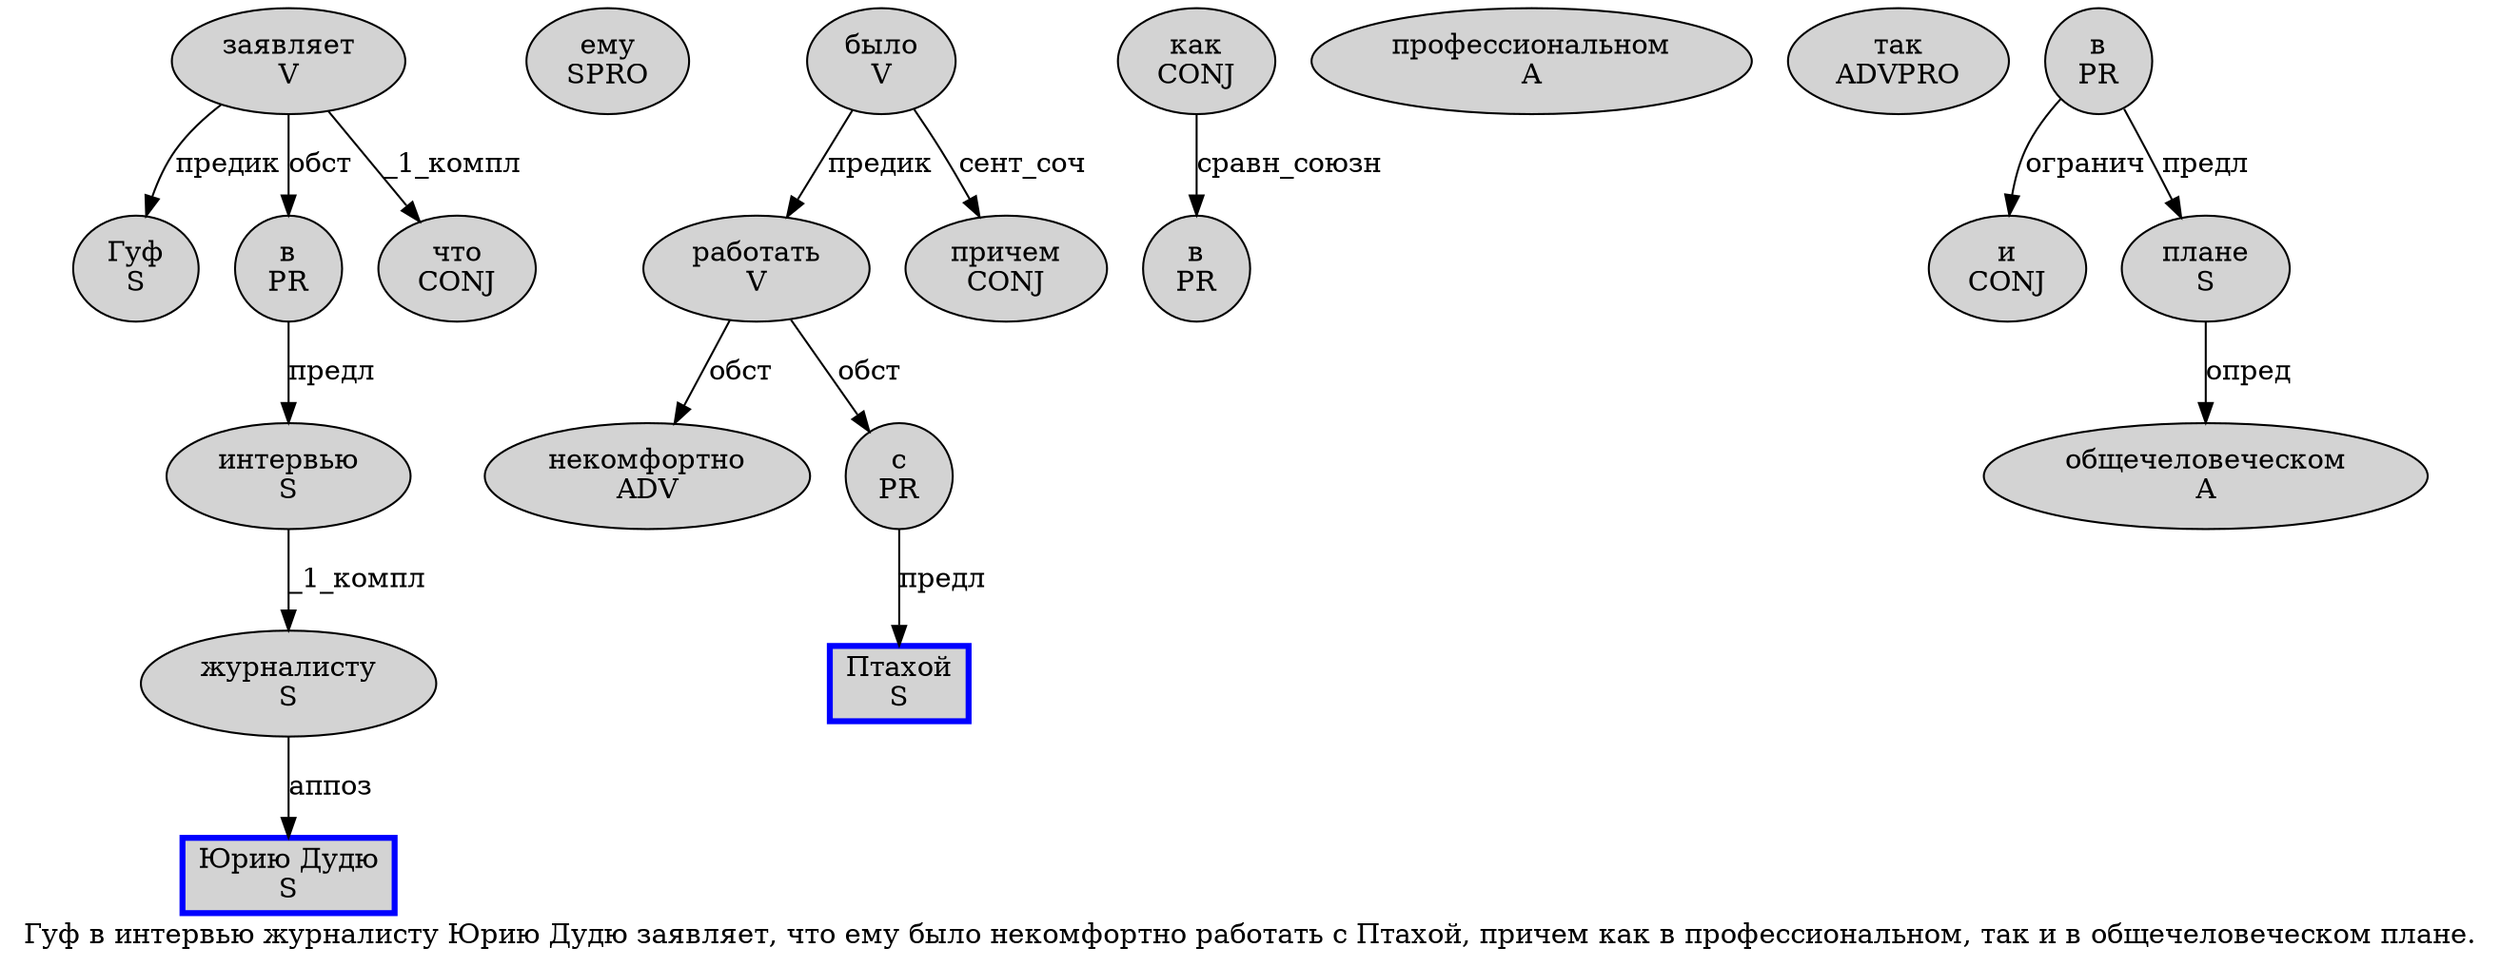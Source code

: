 digraph SENTENCE_341 {
	graph [label="Гуф в интервью журналисту Юрию Дудю заявляет, что ему было некомфортно работать с Птахой, причем как в профессиональном, так и в общечеловеческом плане."]
	node [style=filled]
		0 [label="Гуф
S" color="" fillcolor=lightgray penwidth=1 shape=ellipse]
		1 [label="в
PR" color="" fillcolor=lightgray penwidth=1 shape=ellipse]
		2 [label="интервью
S" color="" fillcolor=lightgray penwidth=1 shape=ellipse]
		3 [label="журналисту
S" color="" fillcolor=lightgray penwidth=1 shape=ellipse]
		4 [label="Юрию Дудю
S" color=blue fillcolor=lightgray penwidth=3 shape=box]
		5 [label="заявляет
V" color="" fillcolor=lightgray penwidth=1 shape=ellipse]
		7 [label="что
CONJ" color="" fillcolor=lightgray penwidth=1 shape=ellipse]
		8 [label="ему
SPRO" color="" fillcolor=lightgray penwidth=1 shape=ellipse]
		9 [label="было
V" color="" fillcolor=lightgray penwidth=1 shape=ellipse]
		10 [label="некомфортно
ADV" color="" fillcolor=lightgray penwidth=1 shape=ellipse]
		11 [label="работать
V" color="" fillcolor=lightgray penwidth=1 shape=ellipse]
		12 [label="с
PR" color="" fillcolor=lightgray penwidth=1 shape=ellipse]
		13 [label="Птахой
S" color=blue fillcolor=lightgray penwidth=3 shape=box]
		15 [label="причем
CONJ" color="" fillcolor=lightgray penwidth=1 shape=ellipse]
		16 [label="как
CONJ" color="" fillcolor=lightgray penwidth=1 shape=ellipse]
		17 [label="в
PR" color="" fillcolor=lightgray penwidth=1 shape=ellipse]
		18 [label="профессиональном
A" color="" fillcolor=lightgray penwidth=1 shape=ellipse]
		20 [label="так
ADVPRO" color="" fillcolor=lightgray penwidth=1 shape=ellipse]
		21 [label="и
CONJ" color="" fillcolor=lightgray penwidth=1 shape=ellipse]
		22 [label="в
PR" color="" fillcolor=lightgray penwidth=1 shape=ellipse]
		23 [label="общечеловеческом
A" color="" fillcolor=lightgray penwidth=1 shape=ellipse]
		24 [label="плане
S" color="" fillcolor=lightgray penwidth=1 shape=ellipse]
			16 -> 17 [label="сравн_союзн"]
			12 -> 13 [label="предл"]
			2 -> 3 [label="_1_компл"]
			22 -> 21 [label="огранич"]
			22 -> 24 [label="предл"]
			1 -> 2 [label="предл"]
			11 -> 10 [label="обст"]
			11 -> 12 [label="обст"]
			9 -> 11 [label="предик"]
			9 -> 15 [label="сент_соч"]
			24 -> 23 [label="опред"]
			5 -> 0 [label="предик"]
			5 -> 1 [label="обст"]
			5 -> 7 [label="_1_компл"]
			3 -> 4 [label="аппоз"]
}